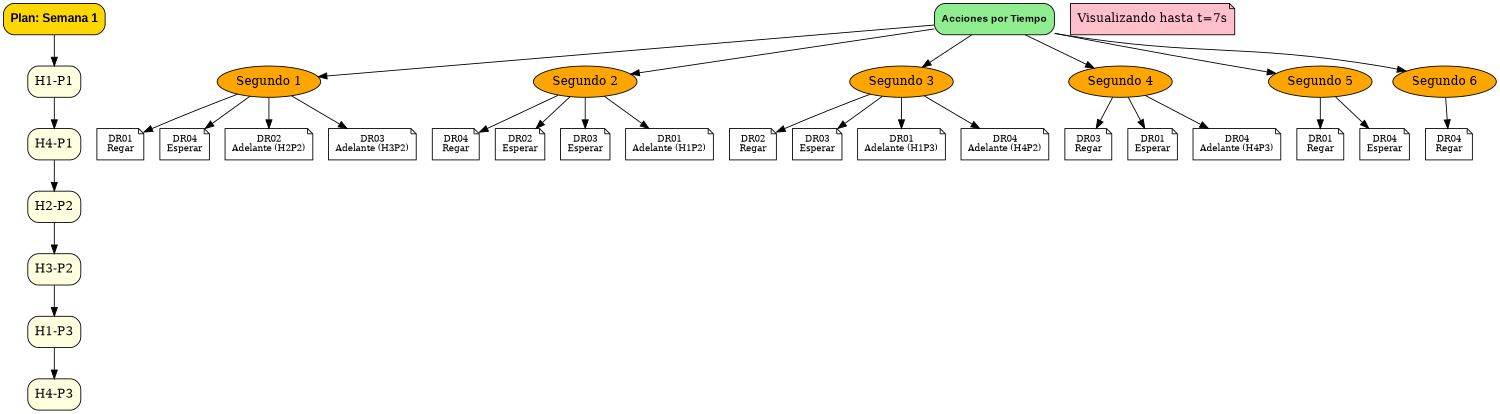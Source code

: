 // Estado de TDAs
digraph {
	rankdir=TB size="10,8"
	node [fillcolor=lightblue shape=box style="rounded,filled"]
	plan [label="Plan: Semana 1" fillcolor=gold fontname="Arial Bold" fontsize=14]
	seq_0 [label="H1-P1" fillcolor=lightyellow]
	plan -> seq_0
	seq_1 [label="H4-P1" fillcolor=lightyellow]
	seq_0 -> seq_1
	seq_2 [label="H2-P2" fillcolor=lightyellow]
	seq_1 -> seq_2
	seq_3 [label="H3-P2" fillcolor=lightyellow]
	seq_2 -> seq_3
	seq_4 [label="H1-P3" fillcolor=lightyellow]
	seq_3 -> seq_4
	seq_5 [label="H4-P3" fillcolor=lightyellow]
	seq_4 -> seq_5
	acciones_title [label="Acciones por Tiempo" fillcolor=lightgreen fontname="Arial Bold" fontsize=12]
	tiempo_1 [label="Segundo 1" fillcolor=orange shape=ellipse]
	acciones_title -> tiempo_1
	t1_a0 [label="DR01\nRegar" fillcolor=white fontsize=10 shape=note]
	tiempo_1 -> t1_a0
	t1_a1 [label="DR04\nEsperar" fillcolor=white fontsize=10 shape=note]
	tiempo_1 -> t1_a1
	t1_a2 [label="DR02\nAdelante (H2P2)" fillcolor=white fontsize=10 shape=note]
	tiempo_1 -> t1_a2
	t1_a3 [label="DR03\nAdelante (H3P2)" fillcolor=white fontsize=10 shape=note]
	tiempo_1 -> t1_a3
	tiempo_2 [label="Segundo 2" fillcolor=orange shape=ellipse]
	acciones_title -> tiempo_2
	t2_a0 [label="DR04\nRegar" fillcolor=white fontsize=10 shape=note]
	tiempo_2 -> t2_a0
	t2_a1 [label="DR02\nEsperar" fillcolor=white fontsize=10 shape=note]
	tiempo_2 -> t2_a1
	t2_a2 [label="DR03\nEsperar" fillcolor=white fontsize=10 shape=note]
	tiempo_2 -> t2_a2
	t2_a3 [label="DR01\nAdelante (H1P2)" fillcolor=white fontsize=10 shape=note]
	tiempo_2 -> t2_a3
	tiempo_3 [label="Segundo 3" fillcolor=orange shape=ellipse]
	acciones_title -> tiempo_3
	t3_a0 [label="DR02\nRegar" fillcolor=white fontsize=10 shape=note]
	tiempo_3 -> t3_a0
	t3_a1 [label="DR03\nEsperar" fillcolor=white fontsize=10 shape=note]
	tiempo_3 -> t3_a1
	t3_a2 [label="DR01\nAdelante (H1P3)" fillcolor=white fontsize=10 shape=note]
	tiempo_3 -> t3_a2
	t3_a3 [label="DR04\nAdelante (H4P2)" fillcolor=white fontsize=10 shape=note]
	tiempo_3 -> t3_a3
	tiempo_4 [label="Segundo 4" fillcolor=orange shape=ellipse]
	acciones_title -> tiempo_4
	t4_a0 [label="DR03\nRegar" fillcolor=white fontsize=10 shape=note]
	tiempo_4 -> t4_a0
	t4_a1 [label="DR01\nEsperar" fillcolor=white fontsize=10 shape=note]
	tiempo_4 -> t4_a1
	t4_a2 [label="DR04\nAdelante (H4P3)" fillcolor=white fontsize=10 shape=note]
	tiempo_4 -> t4_a2
	tiempo_5 [label="Segundo 5" fillcolor=orange shape=ellipse]
	acciones_title -> tiempo_5
	t5_a0 [label="DR01\nRegar" fillcolor=white fontsize=10 shape=note]
	tiempo_5 -> t5_a0
	t5_a1 [label="DR04\nEsperar" fillcolor=white fontsize=10 shape=note]
	tiempo_5 -> t5_a1
	tiempo_6 [label="Segundo 6" fillcolor=orange shape=ellipse]
	acciones_title -> tiempo_6
	t6_a0 [label="DR04\nRegar" fillcolor=white fontsize=10 shape=note]
	tiempo_6 -> t6_a0
	time_info [label="Visualizando hasta t=7s" fillcolor=pink shape=note]
}
